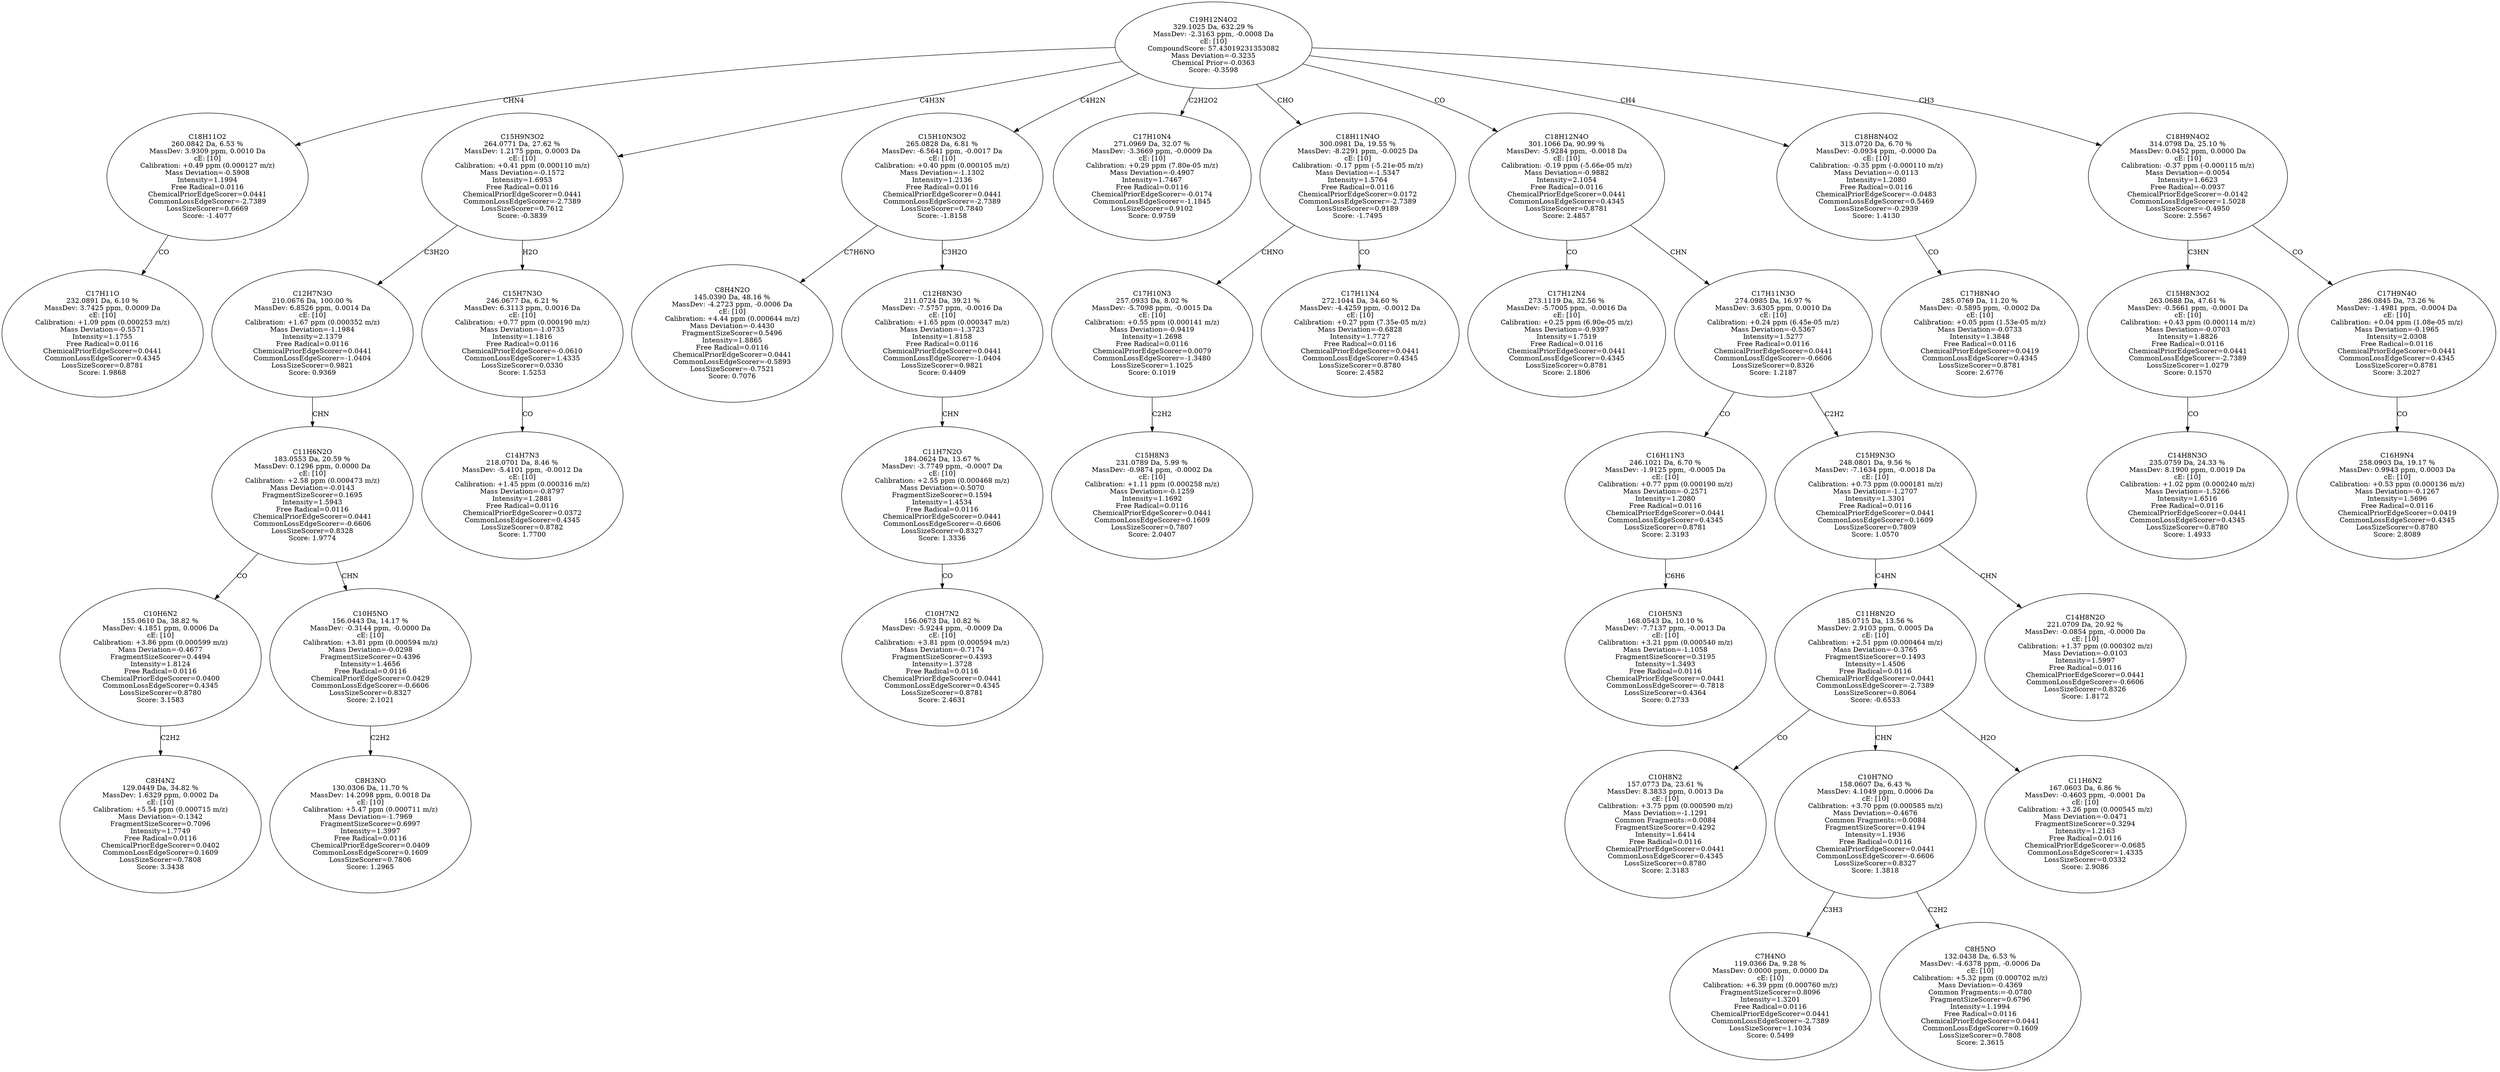 strict digraph {
v1 [label="C17H11O\n232.0891 Da, 6.10 %\nMassDev: 3.7425 ppm, 0.0009 Da\ncE: [10]\nCalibration: +1.09 ppm (0.000253 m/z)\nMass Deviation=-0.5571\nIntensity=1.1755\nFree Radical=0.0116\nChemicalPriorEdgeScorer=0.0441\nCommonLossEdgeScorer=0.4345\nLossSizeScorer=0.8781\nScore: 1.9868"];
v2 [label="C18H11O2\n260.0842 Da, 6.53 %\nMassDev: 3.9309 ppm, 0.0010 Da\ncE: [10]\nCalibration: +0.49 ppm (0.000127 m/z)\nMass Deviation=-0.5908\nIntensity=1.1994\nFree Radical=0.0116\nChemicalPriorEdgeScorer=0.0441\nCommonLossEdgeScorer=-2.7389\nLossSizeScorer=0.6669\nScore: -1.4077"];
v3 [label="C8H4N2\n129.0449 Da, 34.82 %\nMassDev: 1.6329 ppm, 0.0002 Da\ncE: [10]\nCalibration: +5.54 ppm (0.000715 m/z)\nMass Deviation=-0.1342\nFragmentSizeScorer=0.7096\nIntensity=1.7749\nFree Radical=0.0116\nChemicalPriorEdgeScorer=0.0402\nCommonLossEdgeScorer=0.1609\nLossSizeScorer=0.7808\nScore: 3.3438"];
v4 [label="C10H6N2\n155.0610 Da, 38.82 %\nMassDev: 4.1851 ppm, 0.0006 Da\ncE: [10]\nCalibration: +3.86 ppm (0.000599 m/z)\nMass Deviation=-0.4677\nFragmentSizeScorer=0.4494\nIntensity=1.8124\nFree Radical=0.0116\nChemicalPriorEdgeScorer=0.0400\nCommonLossEdgeScorer=0.4345\nLossSizeScorer=0.8780\nScore: 3.1583"];
v5 [label="C8H3NO\n130.0306 Da, 11.70 %\nMassDev: 14.2098 ppm, 0.0018 Da\ncE: [10]\nCalibration: +5.47 ppm (0.000711 m/z)\nMass Deviation=-1.7969\nFragmentSizeScorer=0.6997\nIntensity=1.3997\nFree Radical=0.0116\nChemicalPriorEdgeScorer=0.0409\nCommonLossEdgeScorer=0.1609\nLossSizeScorer=0.7806\nScore: 1.2965"];
v6 [label="C10H5NO\n156.0443 Da, 14.17 %\nMassDev: -0.3144 ppm, -0.0000 Da\ncE: [10]\nCalibration: +3.81 ppm (0.000594 m/z)\nMass Deviation=-0.0298\nFragmentSizeScorer=0.4396\nIntensity=1.4656\nFree Radical=0.0116\nChemicalPriorEdgeScorer=0.0429\nCommonLossEdgeScorer=-0.6606\nLossSizeScorer=0.8327\nScore: 2.1021"];
v7 [label="C11H6N2O\n183.0553 Da, 20.59 %\nMassDev: 0.1296 ppm, 0.0000 Da\ncE: [10]\nCalibration: +2.58 ppm (0.000473 m/z)\nMass Deviation=-0.0143\nFragmentSizeScorer=0.1695\nIntensity=1.5943\nFree Radical=0.0116\nChemicalPriorEdgeScorer=0.0441\nCommonLossEdgeScorer=-0.6606\nLossSizeScorer=0.8328\nScore: 1.9774"];
v8 [label="C12H7N3O\n210.0676 Da, 100.00 %\nMassDev: 6.8526 ppm, 0.0014 Da\ncE: [10]\nCalibration: +1.67 ppm (0.000352 m/z)\nMass Deviation=-1.1984\nIntensity=2.1379\nFree Radical=0.0116\nChemicalPriorEdgeScorer=0.0441\nCommonLossEdgeScorer=-1.0404\nLossSizeScorer=0.9821\nScore: 0.9369"];
v9 [label="C14H7N3\n218.0701 Da, 8.46 %\nMassDev: -5.4101 ppm, -0.0012 Da\ncE: [10]\nCalibration: +1.45 ppm (0.000316 m/z)\nMass Deviation=-0.8797\nIntensity=1.2881\nFree Radical=0.0116\nChemicalPriorEdgeScorer=0.0372\nCommonLossEdgeScorer=0.4345\nLossSizeScorer=0.8782\nScore: 1.7700"];
v10 [label="C15H7N3O\n246.0677 Da, 6.21 %\nMassDev: 6.3113 ppm, 0.0016 Da\ncE: [10]\nCalibration: +0.77 ppm (0.000190 m/z)\nMass Deviation=-1.0735\nIntensity=1.1816\nFree Radical=0.0116\nChemicalPriorEdgeScorer=-0.0610\nCommonLossEdgeScorer=1.4335\nLossSizeScorer=0.0330\nScore: 1.5253"];
v11 [label="C15H9N3O2\n264.0771 Da, 27.62 %\nMassDev: 1.2175 ppm, 0.0003 Da\ncE: [10]\nCalibration: +0.41 ppm (0.000110 m/z)\nMass Deviation=-0.1572\nIntensity=1.6953\nFree Radical=0.0116\nChemicalPriorEdgeScorer=0.0441\nCommonLossEdgeScorer=-2.7389\nLossSizeScorer=0.7612\nScore: -0.3839"];
v12 [label="C8H4N2O\n145.0390 Da, 48.16 %\nMassDev: -4.2723 ppm, -0.0006 Da\ncE: [10]\nCalibration: +4.44 ppm (0.000644 m/z)\nMass Deviation=-0.4430\nFragmentSizeScorer=0.5496\nIntensity=1.8865\nFree Radical=0.0116\nChemicalPriorEdgeScorer=0.0441\nCommonLossEdgeScorer=-0.5893\nLossSizeScorer=-0.7521\nScore: 0.7076"];
v13 [label="C10H7N2\n156.0673 Da, 10.82 %\nMassDev: -5.9244 ppm, -0.0009 Da\ncE: [10]\nCalibration: +3.81 ppm (0.000594 m/z)\nMass Deviation=-0.7174\nFragmentSizeScorer=0.4393\nIntensity=1.3728\nFree Radical=0.0116\nChemicalPriorEdgeScorer=0.0441\nCommonLossEdgeScorer=0.4345\nLossSizeScorer=0.8781\nScore: 2.4631"];
v14 [label="C11H7N2O\n184.0624 Da, 13.67 %\nMassDev: -3.7749 ppm, -0.0007 Da\ncE: [10]\nCalibration: +2.55 ppm (0.000468 m/z)\nMass Deviation=-0.5070\nFragmentSizeScorer=0.1594\nIntensity=1.4534\nFree Radical=0.0116\nChemicalPriorEdgeScorer=0.0441\nCommonLossEdgeScorer=-0.6606\nLossSizeScorer=0.8327\nScore: 1.3336"];
v15 [label="C12H8N3O\n211.0724 Da, 39.21 %\nMassDev: -7.5757 ppm, -0.0016 Da\ncE: [10]\nCalibration: +1.65 ppm (0.000347 m/z)\nMass Deviation=-1.3723\nIntensity=1.8158\nFree Radical=0.0116\nChemicalPriorEdgeScorer=0.0441\nCommonLossEdgeScorer=-1.0404\nLossSizeScorer=0.9821\nScore: 0.4409"];
v16 [label="C15H10N3O2\n265.0828 Da, 6.81 %\nMassDev: -6.5641 ppm, -0.0017 Da\ncE: [10]\nCalibration: +0.40 ppm (0.000105 m/z)\nMass Deviation=-1.1302\nIntensity=1.2136\nFree Radical=0.0116\nChemicalPriorEdgeScorer=0.0441\nCommonLossEdgeScorer=-2.7389\nLossSizeScorer=0.7840\nScore: -1.8158"];
v17 [label="C17H10N4\n271.0969 Da, 32.07 %\nMassDev: -3.3669 ppm, -0.0009 Da\ncE: [10]\nCalibration: +0.29 ppm (7.80e-05 m/z)\nMass Deviation=-0.4907\nIntensity=1.7467\nFree Radical=0.0116\nChemicalPriorEdgeScorer=-0.0174\nCommonLossEdgeScorer=-1.1845\nLossSizeScorer=0.9102\nScore: 0.9759"];
v18 [label="C15H8N3\n231.0789 Da, 5.99 %\nMassDev: -0.9874 ppm, -0.0002 Da\ncE: [10]\nCalibration: +1.11 ppm (0.000258 m/z)\nMass Deviation=-0.1259\nIntensity=1.1692\nFree Radical=0.0116\nChemicalPriorEdgeScorer=0.0441\nCommonLossEdgeScorer=0.1609\nLossSizeScorer=0.7807\nScore: 2.0407"];
v19 [label="C17H10N3\n257.0933 Da, 8.02 %\nMassDev: -5.7098 ppm, -0.0015 Da\ncE: [10]\nCalibration: +0.55 ppm (0.000141 m/z)\nMass Deviation=-0.9419\nIntensity=1.2698\nFree Radical=0.0116\nChemicalPriorEdgeScorer=0.0079\nCommonLossEdgeScorer=-1.3480\nLossSizeScorer=1.1025\nScore: 0.1019"];
v20 [label="C17H11N4\n272.1044 Da, 34.60 %\nMassDev: -4.4259 ppm, -0.0012 Da\ncE: [10]\nCalibration: +0.27 ppm (7.35e-05 m/z)\nMass Deviation=-0.6828\nIntensity=1.7727\nFree Radical=0.0116\nChemicalPriorEdgeScorer=0.0441\nCommonLossEdgeScorer=0.4345\nLossSizeScorer=0.8780\nScore: 2.4582"];
v21 [label="C18H11N4O\n300.0981 Da, 19.55 %\nMassDev: -8.2291 ppm, -0.0025 Da\ncE: [10]\nCalibration: -0.17 ppm (-5.21e-05 m/z)\nMass Deviation=-1.5347\nIntensity=1.5764\nFree Radical=0.0116\nChemicalPriorEdgeScorer=0.0172\nCommonLossEdgeScorer=-2.7389\nLossSizeScorer=0.9189\nScore: -1.7495"];
v22 [label="C17H12N4\n273.1119 Da, 32.56 %\nMassDev: -5.7005 ppm, -0.0016 Da\ncE: [10]\nCalibration: +0.25 ppm (6.90e-05 m/z)\nMass Deviation=-0.9397\nIntensity=1.7519\nFree Radical=0.0116\nChemicalPriorEdgeScorer=0.0441\nCommonLossEdgeScorer=0.4345\nLossSizeScorer=0.8781\nScore: 2.1806"];
v23 [label="C10H5N3\n168.0543 Da, 10.10 %\nMassDev: -7.7137 ppm, -0.0013 Da\ncE: [10]\nCalibration: +3.21 ppm (0.000540 m/z)\nMass Deviation=-1.1058\nFragmentSizeScorer=0.3195\nIntensity=1.3493\nFree Radical=0.0116\nChemicalPriorEdgeScorer=0.0441\nCommonLossEdgeScorer=-0.7818\nLossSizeScorer=0.4364\nScore: 0.2733"];
v24 [label="C16H11N3\n246.1021 Da, 6.70 %\nMassDev: -1.9125 ppm, -0.0005 Da\ncE: [10]\nCalibration: +0.77 ppm (0.000190 m/z)\nMass Deviation=-0.2571\nIntensity=1.2080\nFree Radical=0.0116\nChemicalPriorEdgeScorer=0.0441\nCommonLossEdgeScorer=0.4345\nLossSizeScorer=0.8781\nScore: 2.3193"];
v25 [label="C10H8N2\n157.0773 Da, 23.61 %\nMassDev: 8.3833 ppm, 0.0013 Da\ncE: [10]\nCalibration: +3.75 ppm (0.000590 m/z)\nMass Deviation=-1.1291\nCommon Fragments:=0.0084\nFragmentSizeScorer=0.4292\nIntensity=1.6414\nFree Radical=0.0116\nChemicalPriorEdgeScorer=0.0441\nCommonLossEdgeScorer=0.4345\nLossSizeScorer=0.8780\nScore: 2.3183"];
v26 [label="C7H4NO\n119.0366 Da, 9.28 %\nMassDev: 0.0000 ppm, 0.0000 Da\ncE: [10]\nCalibration: +6.39 ppm (0.000760 m/z)\nFragmentSizeScorer=0.8096\nIntensity=1.3201\nFree Radical=0.0116\nChemicalPriorEdgeScorer=0.0441\nCommonLossEdgeScorer=-2.7389\nLossSizeScorer=1.1034\nScore: 0.5499"];
v27 [label="C8H5NO\n132.0438 Da, 6.53 %\nMassDev: -4.6378 ppm, -0.0006 Da\ncE: [10]\nCalibration: +5.32 ppm (0.000702 m/z)\nMass Deviation=-0.4369\nCommon Fragments:=-0.0780\nFragmentSizeScorer=0.6796\nIntensity=1.1994\nFree Radical=0.0116\nChemicalPriorEdgeScorer=0.0441\nCommonLossEdgeScorer=0.1609\nLossSizeScorer=0.7808\nScore: 2.3615"];
v28 [label="C10H7NO\n158.0607 Da, 6.43 %\nMassDev: 4.1049 ppm, 0.0006 Da\ncE: [10]\nCalibration: +3.70 ppm (0.000585 m/z)\nMass Deviation=-0.4676\nCommon Fragments:=0.0084\nFragmentSizeScorer=0.4194\nIntensity=1.1936\nFree Radical=0.0116\nChemicalPriorEdgeScorer=0.0441\nCommonLossEdgeScorer=-0.6606\nLossSizeScorer=0.8327\nScore: 1.3818"];
v29 [label="C11H6N2\n167.0603 Da, 6.86 %\nMassDev: -0.4603 ppm, -0.0001 Da\ncE: [10]\nCalibration: +3.26 ppm (0.000545 m/z)\nMass Deviation=-0.0471\nFragmentSizeScorer=0.3294\nIntensity=1.2163\nFree Radical=0.0116\nChemicalPriorEdgeScorer=-0.0685\nCommonLossEdgeScorer=1.4335\nLossSizeScorer=0.0332\nScore: 2.9086"];
v30 [label="C11H8N2O\n185.0715 Da, 13.56 %\nMassDev: 2.9103 ppm, 0.0005 Da\ncE: [10]\nCalibration: +2.51 ppm (0.000464 m/z)\nMass Deviation=-0.3765\nFragmentSizeScorer=0.1493\nIntensity=1.4506\nFree Radical=0.0116\nChemicalPriorEdgeScorer=0.0441\nCommonLossEdgeScorer=-2.7389\nLossSizeScorer=0.8064\nScore: -0.6533"];
v31 [label="C14H8N2O\n221.0709 Da, 20.92 %\nMassDev: -0.0854 ppm, -0.0000 Da\ncE: [10]\nCalibration: +1.37 ppm (0.000302 m/z)\nMass Deviation=-0.0103\nIntensity=1.5997\nFree Radical=0.0116\nChemicalPriorEdgeScorer=0.0441\nCommonLossEdgeScorer=-0.6606\nLossSizeScorer=0.8326\nScore: 1.8172"];
v32 [label="C15H9N3O\n248.0801 Da, 9.56 %\nMassDev: -7.1634 ppm, -0.0018 Da\ncE: [10]\nCalibration: +0.73 ppm (0.000181 m/z)\nMass Deviation=-1.2707\nIntensity=1.3301\nFree Radical=0.0116\nChemicalPriorEdgeScorer=0.0441\nCommonLossEdgeScorer=0.1609\nLossSizeScorer=0.7809\nScore: 1.0570"];
v33 [label="C17H11N3O\n274.0985 Da, 16.97 %\nMassDev: 3.6305 ppm, 0.0010 Da\ncE: [10]\nCalibration: +0.24 ppm (6.45e-05 m/z)\nMass Deviation=-0.5367\nIntensity=1.5277\nFree Radical=0.0116\nChemicalPriorEdgeScorer=0.0441\nCommonLossEdgeScorer=-0.6606\nLossSizeScorer=0.8326\nScore: 1.2187"];
v34 [label="C18H12N4O\n301.1066 Da, 90.99 %\nMassDev: -5.9284 ppm, -0.0018 Da\ncE: [10]\nCalibration: -0.19 ppm (-5.66e-05 m/z)\nMass Deviation=-0.9882\nIntensity=2.1054\nFree Radical=0.0116\nChemicalPriorEdgeScorer=0.0441\nCommonLossEdgeScorer=0.4345\nLossSizeScorer=0.8781\nScore: 2.4857"];
v35 [label="C17H8N4O\n285.0769 Da, 11.20 %\nMassDev: -0.5895 ppm, -0.0002 Da\ncE: [10]\nCalibration: +0.05 ppm (1.53e-05 m/z)\nMass Deviation=-0.0733\nIntensity=1.3848\nFree Radical=0.0116\nChemicalPriorEdgeScorer=0.0419\nCommonLossEdgeScorer=0.4345\nLossSizeScorer=0.8781\nScore: 2.6776"];
v36 [label="C18H8N4O2\n313.0720 Da, 6.70 %\nMassDev: -0.0934 ppm, -0.0000 Da\ncE: [10]\nCalibration: -0.35 ppm (-0.000110 m/z)\nMass Deviation=-0.0113\nIntensity=1.2080\nFree Radical=0.0116\nChemicalPriorEdgeScorer=-0.0483\nCommonLossEdgeScorer=0.5469\nLossSizeScorer=-0.2939\nScore: 1.4130"];
v37 [label="C14H8N3O\n235.0759 Da, 24.33 %\nMassDev: 8.1900 ppm, 0.0019 Da\ncE: [10]\nCalibration: +1.02 ppm (0.000240 m/z)\nMass Deviation=-1.5266\nIntensity=1.6516\nFree Radical=0.0116\nChemicalPriorEdgeScorer=0.0441\nCommonLossEdgeScorer=0.4345\nLossSizeScorer=0.8780\nScore: 1.4933"];
v38 [label="C15H8N3O2\n263.0688 Da, 47.61 %\nMassDev: -0.5661 ppm, -0.0001 Da\ncE: [10]\nCalibration: +0.43 ppm (0.000114 m/z)\nMass Deviation=-0.0703\nIntensity=1.8826\nFree Radical=0.0116\nChemicalPriorEdgeScorer=0.0441\nCommonLossEdgeScorer=-2.7389\nLossSizeScorer=1.0279\nScore: 0.1570"];
v39 [label="C16H9N4\n258.0903 Da, 19.17 %\nMassDev: 0.9943 ppm, 0.0003 Da\ncE: [10]\nCalibration: +0.53 ppm (0.000136 m/z)\nMass Deviation=-0.1267\nIntensity=1.5696\nFree Radical=0.0116\nChemicalPriorEdgeScorer=0.0419\nCommonLossEdgeScorer=0.4345\nLossSizeScorer=0.8780\nScore: 2.8089"];
v40 [label="C17H9N4O\n286.0845 Da, 73.26 %\nMassDev: -1.4981 ppm, -0.0004 Da\ncE: [10]\nCalibration: +0.04 ppm (1.08e-05 m/z)\nMass Deviation=-0.1965\nIntensity=2.0308\nFree Radical=0.0116\nChemicalPriorEdgeScorer=0.0441\nCommonLossEdgeScorer=0.4345\nLossSizeScorer=0.8781\nScore: 3.2027"];
v41 [label="C18H9N4O2\n314.0798 Da, 25.10 %\nMassDev: 0.0452 ppm, 0.0000 Da\ncE: [10]\nCalibration: -0.37 ppm (-0.000115 m/z)\nMass Deviation=-0.0054\nIntensity=1.6623\nFree Radical=-0.0937\nChemicalPriorEdgeScorer=-0.0142\nCommonLossEdgeScorer=1.5028\nLossSizeScorer=-0.4950\nScore: 2.5567"];
v42 [label="C19H12N4O2\n329.1025 Da, 632.29 %\nMassDev: -2.3163 ppm, -0.0008 Da\ncE: [10]\nCompoundScore: 57.43019231353082\nMass Deviation=-0.3235\nChemical Prior=-0.0363\nScore: -0.3598"];
v2 -> v1 [label="CO"];
v42 -> v2 [label="CHN4"];
v4 -> v3 [label="C2H2"];
v7 -> v4 [label="CO"];
v6 -> v5 [label="C2H2"];
v7 -> v6 [label="CHN"];
v8 -> v7 [label="CHN"];
v11 -> v8 [label="C3H2O"];
v10 -> v9 [label="CO"];
v11 -> v10 [label="H2O"];
v42 -> v11 [label="C4H3N"];
v16 -> v12 [label="C7H6NO"];
v14 -> v13 [label="CO"];
v15 -> v14 [label="CHN"];
v16 -> v15 [label="C3H2O"];
v42 -> v16 [label="C4H2N"];
v42 -> v17 [label="C2H2O2"];
v19 -> v18 [label="C2H2"];
v21 -> v19 [label="CHNO"];
v21 -> v20 [label="CO"];
v42 -> v21 [label="CHO"];
v34 -> v22 [label="CO"];
v24 -> v23 [label="C6H6"];
v33 -> v24 [label="CO"];
v30 -> v25 [label="CO"];
v28 -> v26 [label="C3H3"];
v28 -> v27 [label="C2H2"];
v30 -> v28 [label="CHN"];
v30 -> v29 [label="H2O"];
v32 -> v30 [label="C4HN"];
v32 -> v31 [label="CHN"];
v33 -> v32 [label="C2H2"];
v34 -> v33 [label="CHN"];
v42 -> v34 [label="CO"];
v36 -> v35 [label="CO"];
v42 -> v36 [label="CH4"];
v38 -> v37 [label="CO"];
v41 -> v38 [label="C3HN"];
v40 -> v39 [label="CO"];
v41 -> v40 [label="CO"];
v42 -> v41 [label="CH3"];
}